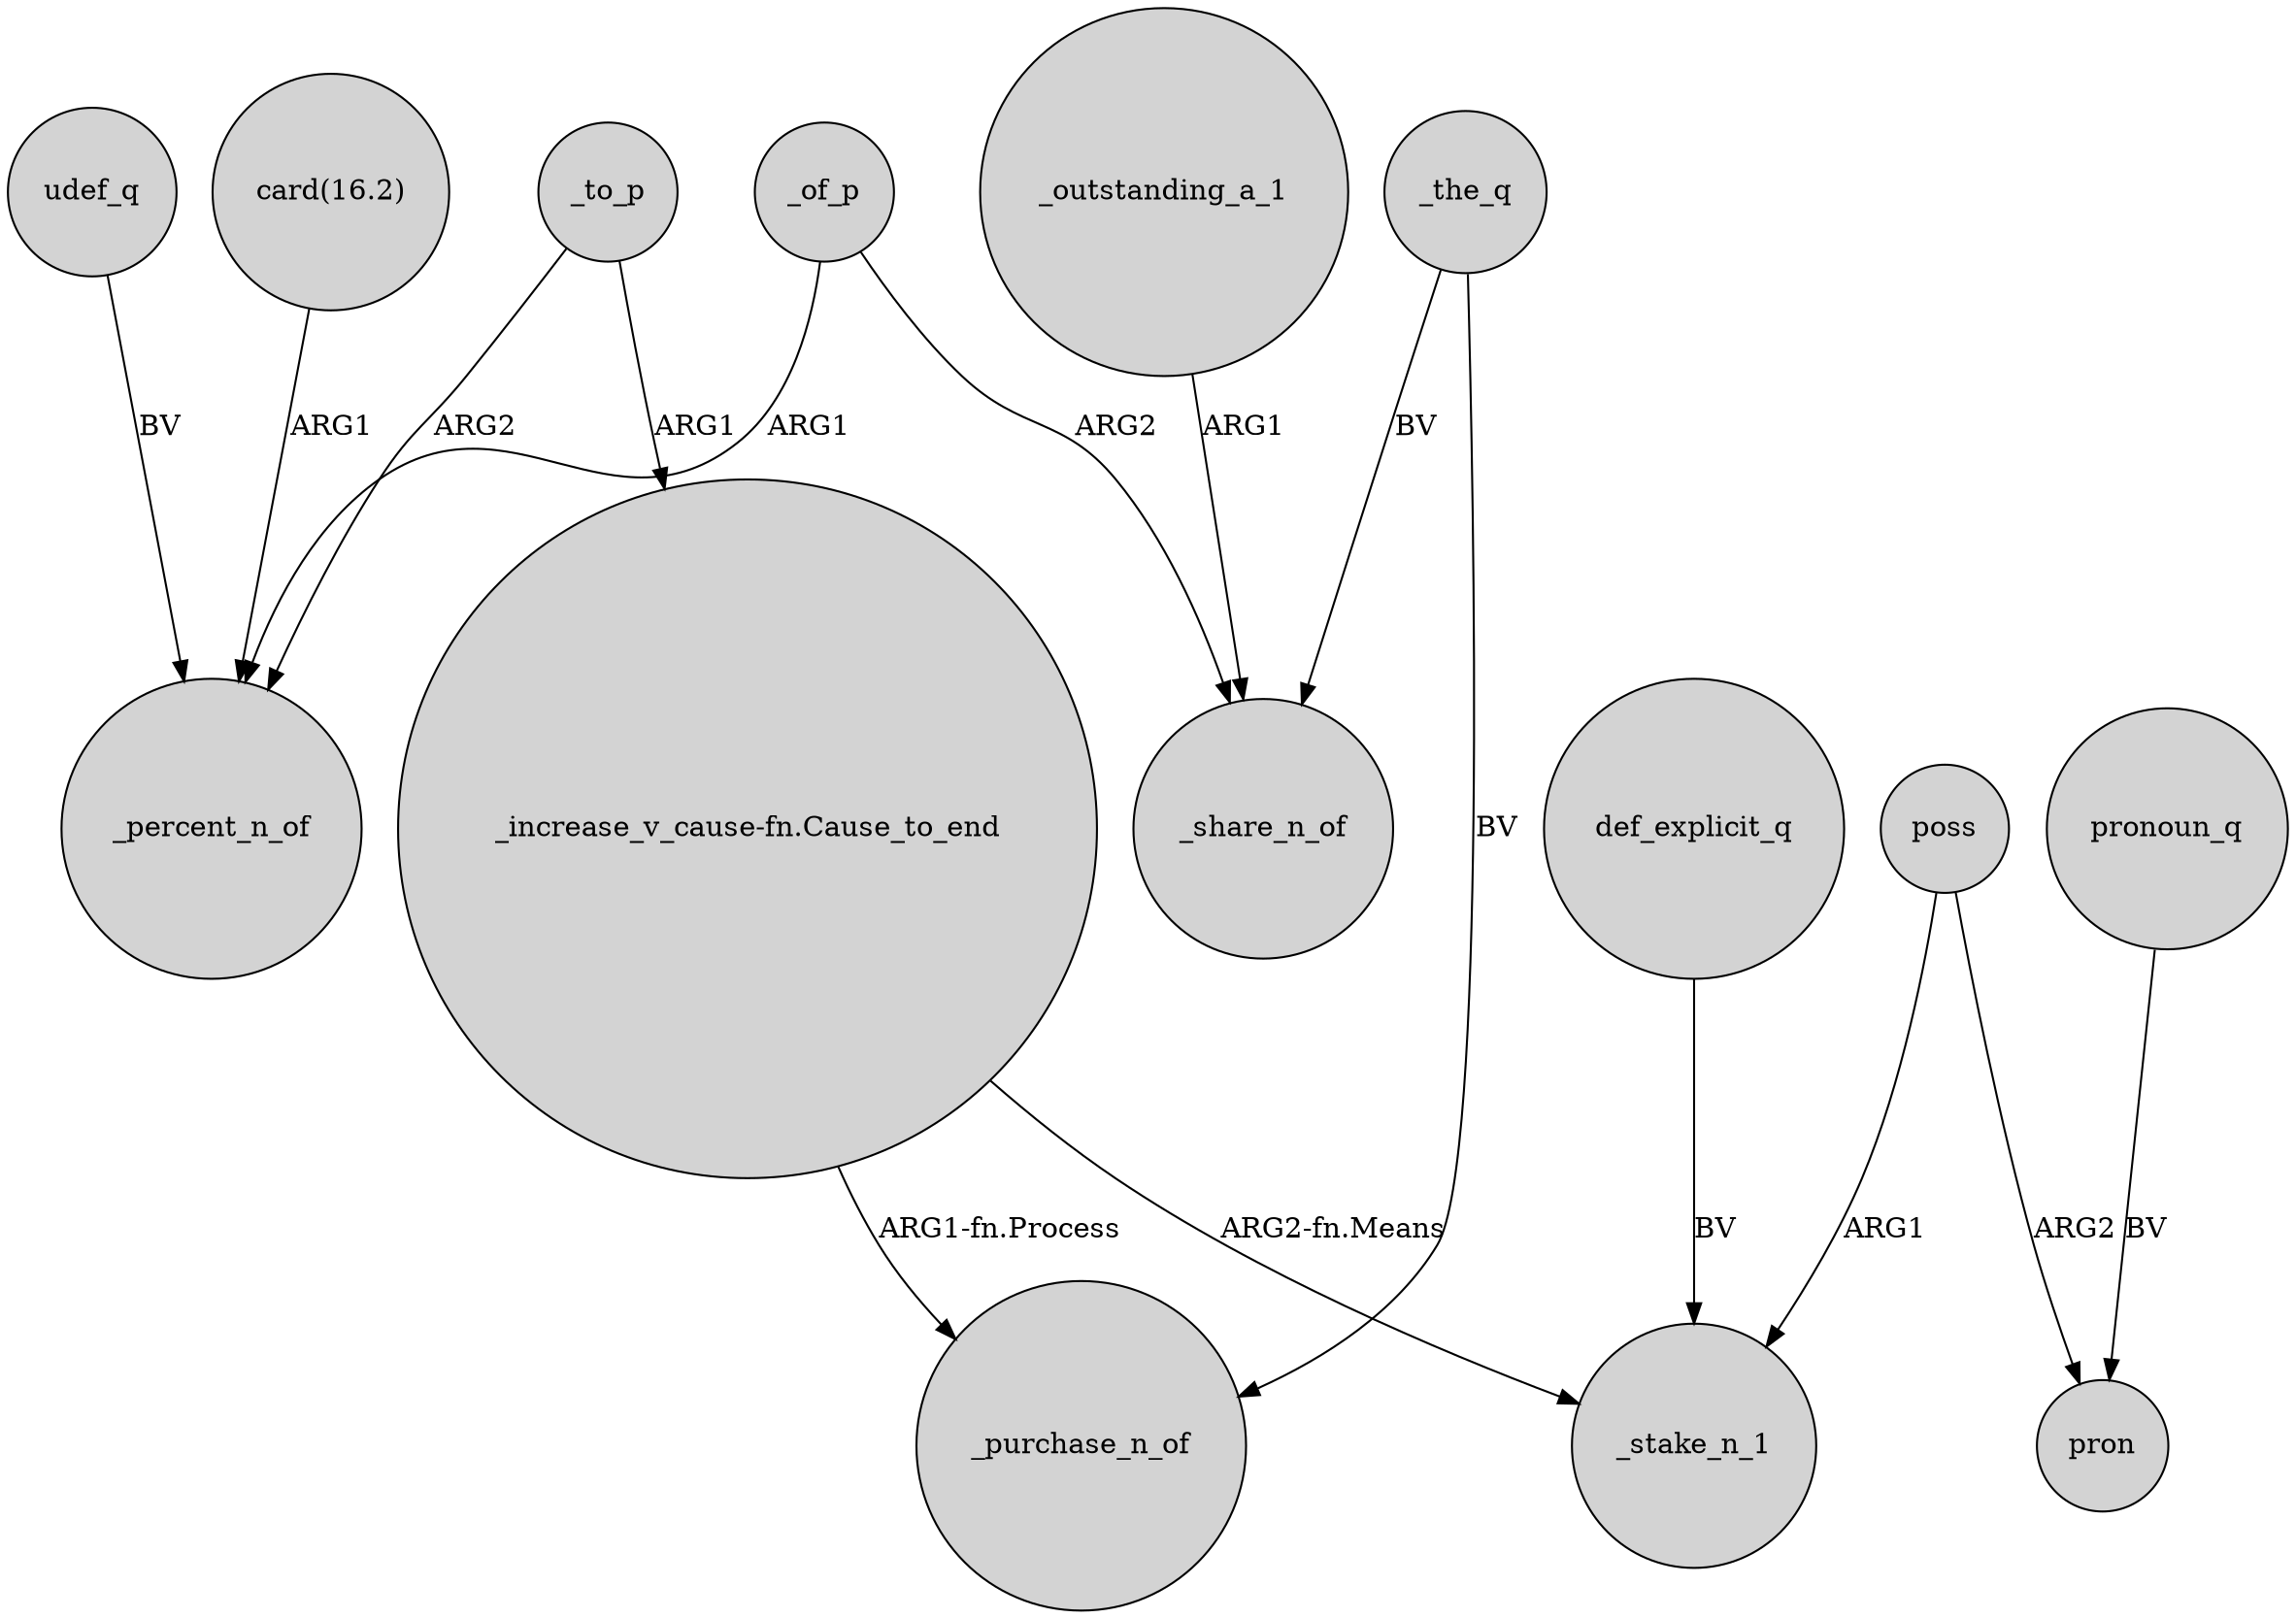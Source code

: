 digraph {
	node [shape=circle style=filled]
	"card(16.2)" -> _percent_n_of [label=ARG1]
	udef_q -> _percent_n_of [label=BV]
	"_increase_v_cause-fn.Cause_to_end" -> _purchase_n_of [label="ARG1-fn.Process"]
	_the_q -> _purchase_n_of [label=BV]
	_to_p -> _percent_n_of [label=ARG2]
	_of_p -> _percent_n_of [label=ARG1]
	def_explicit_q -> _stake_n_1 [label=BV]
	"_increase_v_cause-fn.Cause_to_end" -> _stake_n_1 [label="ARG2-fn.Means"]
	_outstanding_a_1 -> _share_n_of [label=ARG1]
	pronoun_q -> pron [label=BV]
	_of_p -> _share_n_of [label=ARG2]
	poss -> _stake_n_1 [label=ARG1]
	_to_p -> "_increase_v_cause-fn.Cause_to_end" [label=ARG1]
	poss -> pron [label=ARG2]
	_the_q -> _share_n_of [label=BV]
}

